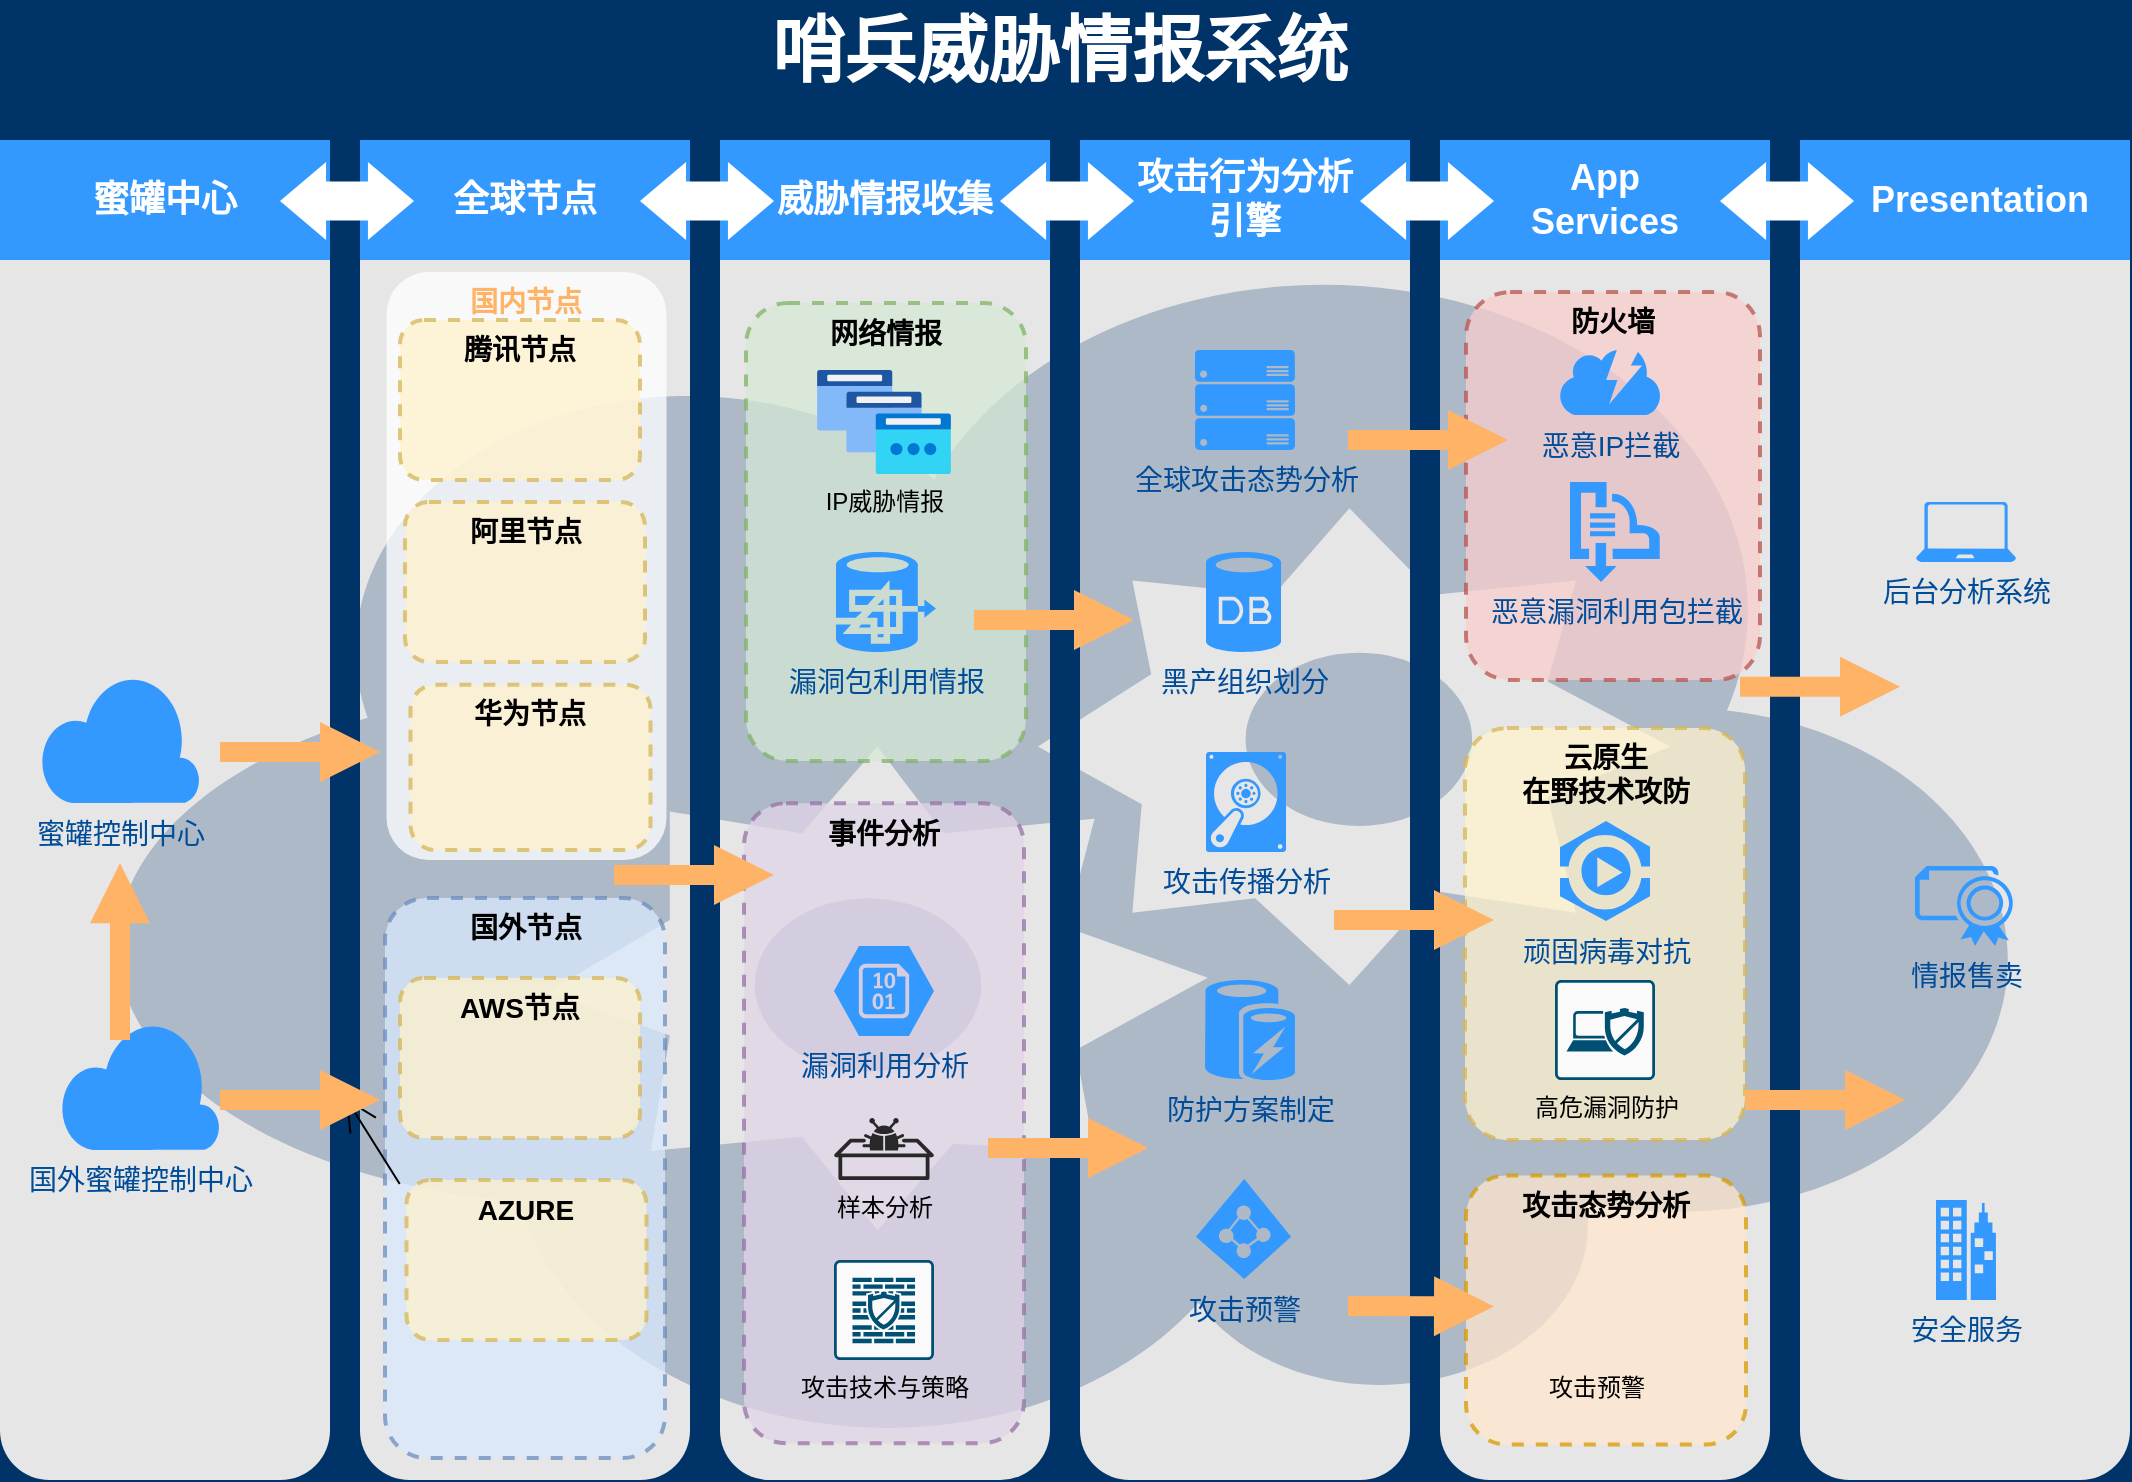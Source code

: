 <mxfile version="15.3.4" type="github">
  <diagram id="6a731a19-8d31-9384-78a2-239565b7b9f0" name="Page-1">
    <mxGraphModel dx="1422" dy="826" grid="1" gridSize="10" guides="1" tooltips="1" connect="1" arrows="1" fold="1" page="1" pageScale="1" pageWidth="1169" pageHeight="827" background="#003469" math="0" shadow="0">
      <root>
        <mxCell id="0" />
        <mxCell id="1" parent="0" />
        <mxCell id="2019" value="" style="rounded=1;whiteSpace=wrap;html=1;dashed=1;strokeColor=none;strokeWidth=2;fillColor=#E6E6E6;fontFamily=Verdana;fontSize=12;fontColor=#00BEF2" parent="1" vertex="1">
          <mxGeometry x="40" y="120" width="165" height="670" as="geometry" />
        </mxCell>
        <mxCell id="2020" value="" style="rounded=1;whiteSpace=wrap;html=1;dashed=1;strokeColor=none;strokeWidth=2;fillColor=#E6E6E6;fontFamily=Verdana;fontSize=12;fontColor=#00BEF2" parent="1" vertex="1">
          <mxGeometry x="220" y="120" width="165" height="670" as="geometry" />
        </mxCell>
        <mxCell id="2021" value="" style="rounded=1;whiteSpace=wrap;html=1;dashed=1;strokeColor=none;strokeWidth=2;fillColor=#E6E6E6;fontFamily=Verdana;fontSize=12;fontColor=#00BEF2" parent="1" vertex="1">
          <mxGeometry x="400" y="120" width="165" height="670" as="geometry" />
        </mxCell>
        <mxCell id="2022" value="" style="rounded=1;whiteSpace=wrap;html=1;dashed=1;strokeColor=none;strokeWidth=2;fillColor=#E6E6E6;fontFamily=Verdana;fontSize=12;fontColor=#00BEF2" parent="1" vertex="1">
          <mxGeometry x="580" y="120" width="165" height="670" as="geometry" />
        </mxCell>
        <mxCell id="2023" value="" style="rounded=1;whiteSpace=wrap;html=1;dashed=1;strokeColor=none;strokeWidth=2;fillColor=#E6E6E6;fontFamily=Verdana;fontSize=12;fontColor=#00BEF2" parent="1" vertex="1">
          <mxGeometry x="760" y="120" width="165" height="670" as="geometry" />
        </mxCell>
        <mxCell id="2024" value="" style="rounded=1;whiteSpace=wrap;html=1;dashed=1;strokeColor=none;strokeWidth=2;fillColor=#E6E6E6;fontFamily=Verdana;fontSize=12;fontColor=#00BEF2" parent="1" vertex="1">
          <mxGeometry x="940" y="120" width="165" height="670" as="geometry" />
        </mxCell>
        <mxCell id="2025" value="蜜罐中心" style="whiteSpace=wrap;html=1;dashed=1;strokeColor=none;strokeWidth=2;fillColor=#3399FF;fontFamily=Helvetica;fontSize=18;fontColor=#FFFFFF;fontStyle=1" parent="1" vertex="1">
          <mxGeometry x="40" y="120" width="165" height="60" as="geometry" />
        </mxCell>
        <mxCell id="2026" value="全球节点" style="whiteSpace=wrap;html=1;dashed=1;strokeColor=none;strokeWidth=2;fillColor=#3399FF;fontFamily=Helvetica;fontSize=18;fontColor=#FFFFFF;fontStyle=1" parent="1" vertex="1">
          <mxGeometry x="220" y="120" width="165" height="60" as="geometry" />
        </mxCell>
        <mxCell id="2027" value="威胁情报收集" style="whiteSpace=wrap;html=1;dashed=1;strokeColor=none;strokeWidth=2;fillColor=#3399FF;fontFamily=Helvetica;fontSize=18;fontColor=#FFFFFF;fontStyle=1" parent="1" vertex="1">
          <mxGeometry x="400" y="120" width="165" height="60" as="geometry" />
        </mxCell>
        <mxCell id="2028" value="攻击行为分析&lt;br&gt;引擎" style="whiteSpace=wrap;html=1;dashed=1;strokeColor=none;strokeWidth=2;fillColor=#3399FF;fontFamily=Helvetica;fontSize=18;fontColor=#FFFFFF;fontStyle=1" parent="1" vertex="1">
          <mxGeometry x="580" y="120" width="165" height="60" as="geometry" />
        </mxCell>
        <mxCell id="2029" value="App&lt;div&gt;Services&lt;/div&gt;" style="whiteSpace=wrap;html=1;dashed=1;strokeColor=none;strokeWidth=2;fillColor=#3399FF;fontFamily=Helvetica;fontSize=18;fontColor=#FFFFFF;fontStyle=1" parent="1" vertex="1">
          <mxGeometry x="760" y="120" width="165" height="60" as="geometry" />
        </mxCell>
        <mxCell id="2030" value="&amp;nbsp; &amp;nbsp;Presentation" style="whiteSpace=wrap;html=1;dashed=1;strokeColor=none;strokeWidth=2;fillColor=#3399FF;fontFamily=Helvetica;fontSize=18;fontColor=#FFFFFF;fontStyle=1" parent="1" vertex="1">
          <mxGeometry x="940" y="120" width="165" height="60" as="geometry" />
        </mxCell>
        <mxCell id="2031" value="" style="shape=mxgraph.arrows.two_way_arrow_horizontal;html=1;verticalLabelPosition=bottom;verticalAlign=top;strokeWidth=2;strokeColor=none;dashed=1;fillColor=#FFFFFF;fontFamily=Verdana;fontSize=12;fontColor=#00BEF2" parent="1" vertex="1">
          <mxGeometry x="180" y="131" width="67" height="39" as="geometry" />
        </mxCell>
        <mxCell id="2032" value="" style="shape=mxgraph.arrows.two_way_arrow_horizontal;html=1;verticalLabelPosition=bottom;verticalAlign=top;strokeWidth=2;strokeColor=none;dashed=1;fillColor=#FFFFFF;fontFamily=Verdana;fontSize=12;fontColor=#00BEF2" parent="1" vertex="1">
          <mxGeometry x="360" y="131" width="67" height="39" as="geometry" />
        </mxCell>
        <mxCell id="2033" value="" style="shape=mxgraph.arrows.two_way_arrow_horizontal;html=1;verticalLabelPosition=bottom;verticalAlign=top;strokeWidth=2;strokeColor=none;dashed=1;fillColor=#FFFFFF;fontFamily=Verdana;fontSize=12;fontColor=#00BEF2" parent="1" vertex="1">
          <mxGeometry x="540" y="131" width="67" height="39" as="geometry" />
        </mxCell>
        <mxCell id="2034" value="" style="shape=mxgraph.arrows.two_way_arrow_horizontal;html=1;verticalLabelPosition=bottom;verticalAlign=top;strokeWidth=2;strokeColor=none;dashed=1;fillColor=#FFFFFF;fontFamily=Verdana;fontSize=12;fontColor=#00BEF2" parent="1" vertex="1">
          <mxGeometry x="720" y="131" width="67" height="39" as="geometry" />
        </mxCell>
        <mxCell id="2035" value="" style="shape=mxgraph.arrows.two_way_arrow_horizontal;html=1;verticalLabelPosition=bottom;verticalAlign=top;strokeWidth=2;strokeColor=none;dashed=1;fillColor=#FFFFFF;fontFamily=Verdana;fontSize=12;fontColor=#00BEF2" parent="1" vertex="1">
          <mxGeometry x="900" y="131" width="67" height="39" as="geometry" />
        </mxCell>
        <mxCell id="2036" value="" style="verticalLabelPosition=bottom;html=1;verticalAlign=top;strokeColor=none;fillColor=#003366;shape=mxgraph.azure.cloud_service;dashed=1;fontFamily=Helvetica;fontSize=18;fontColor=#FFFFFF;opacity=25" parent="1" vertex="1">
          <mxGeometry x="85" y="172.25" width="970" height="600" as="geometry" />
        </mxCell>
        <mxCell id="2047" value="哨兵威胁情报系统" style="text;html=1;strokeColor=none;fillColor=none;align=center;verticalAlign=middle;whiteSpace=wrap;overflow=hidden;dashed=1;fontSize=36;fontColor=#FFFFFF;fontFamily=Helvetica;fontStyle=1" parent="1" vertex="1">
          <mxGeometry x="40" y="50" width="1060" height="50" as="geometry" />
        </mxCell>
        <mxCell id="2048" value="国内节点" style="rounded=1;whiteSpace=wrap;html=1;dashed=1;strokeColor=none;strokeWidth=2;fillColor=#FFFFFF;fontFamily=Helvetica;fontSize=14;fontColor=#FFB366;opacity=75;verticalAlign=top;fontStyle=1" parent="1" vertex="1">
          <mxGeometry x="233.25" y="186" width="140" height="294" as="geometry" />
        </mxCell>
        <mxCell id="2049" value="事件分析" style="rounded=1;whiteSpace=wrap;html=1;dashed=1;strokeColor=#9673a6;strokeWidth=2;fillColor=#e1d5e7;fontFamily=Helvetica;fontSize=14;opacity=75;verticalAlign=top;fontStyle=1" parent="1" vertex="1">
          <mxGeometry x="412" y="451.62" width="140" height="320" as="geometry" />
        </mxCell>
        <mxCell id="2054" value="漏洞利用分析" style="verticalLabelPosition=bottom;html=1;verticalAlign=top;strokeColor=none;fillColor=#3399FF;shape=mxgraph.azure.storage_blob;dashed=1;fontFamily=Helvetica;fontSize=14;fontColor=#004C99" parent="1" vertex="1">
          <mxGeometry x="457" y="523" width="50" height="45" as="geometry" />
        </mxCell>
        <mxCell id="2055" value="国外节点" style="rounded=1;whiteSpace=wrap;html=1;dashed=1;strokeColor=#6c8ebf;strokeWidth=2;fillColor=#dae8fc;fontFamily=Helvetica;fontSize=14;opacity=75;verticalAlign=top;fontStyle=1" parent="1" vertex="1">
          <mxGeometry x="232.5" y="499" width="140" height="280" as="geometry" />
        </mxCell>
        <mxCell id="2056" value="全球攻击态势分析" style="verticalLabelPosition=bottom;html=1;verticalAlign=top;strokeColor=none;fillColor=#3399FF;shape=mxgraph.azure.server_rack;dashed=1;fontFamily=Helvetica;fontSize=14;fontColor=#004C99" parent="1" vertex="1">
          <mxGeometry x="637.5" y="225" width="50" height="50" as="geometry" />
        </mxCell>
        <mxCell id="2057" value="黑产组织划分" style="verticalLabelPosition=bottom;html=1;verticalAlign=top;strokeColor=none;fillColor=#3399FF;shape=mxgraph.azure.database;dashed=1;fontFamily=Helvetica;fontSize=14;fontColor=#004C99" parent="1" vertex="1">
          <mxGeometry x="643" y="326" width="37.5" height="50" as="geometry" />
        </mxCell>
        <mxCell id="2058" value="攻击传播分析" style="verticalLabelPosition=bottom;html=1;verticalAlign=top;strokeColor=none;fillColor=#3399FF;shape=mxgraph.azure.vhd;dashed=1;fontFamily=Helvetica;fontSize=14;fontColor=#004C99" parent="1" vertex="1">
          <mxGeometry x="643" y="426" width="40" height="50" as="geometry" />
        </mxCell>
        <mxCell id="2059" value="&lt;font color=&quot;#000000&quot;&gt;防火墙&lt;/font&gt;" style="rounded=1;whiteSpace=wrap;html=1;dashed=1;strokeColor=#b85450;strokeWidth=2;fillColor=#f8cecc;fontFamily=Helvetica;fontSize=14;opacity=75;verticalAlign=top;fontStyle=1" parent="1" vertex="1">
          <mxGeometry x="773" y="196" width="147" height="194" as="geometry" />
        </mxCell>
        <mxCell id="2060" value="攻击预警" style="verticalLabelPosition=bottom;html=1;verticalAlign=top;strokeColor=none;fillColor=#3399FF;shape=mxgraph.azure.azure_active_directory;dashed=1;fontFamily=Helvetica;fontSize=14;fontColor=#004C99" parent="1" vertex="1">
          <mxGeometry x="638" y="639.5" width="47.5" height="50" as="geometry" />
        </mxCell>
        <mxCell id="2061" value="腾讯节点" style="rounded=1;whiteSpace=wrap;html=1;dashed=1;strokeColor=#d6b656;strokeWidth=2;fillColor=#fff2cc;fontFamily=Helvetica;fontSize=14;opacity=75;verticalAlign=top;fontStyle=1" parent="1" vertex="1">
          <mxGeometry x="240" y="210" width="120" height="80" as="geometry" />
        </mxCell>
        <mxCell id="2062" value="防护方案制定" style="verticalLabelPosition=bottom;html=1;verticalAlign=top;strokeColor=none;fillColor=#3399FF;shape=mxgraph.azure.azure_cache;dashed=1;fontFamily=Helvetica;fontSize=14;fontColor=#004C99" parent="1" vertex="1">
          <mxGeometry x="642.5" y="540" width="45" height="50" as="geometry" />
        </mxCell>
        <mxCell id="2063" value="恶意IP拦截" style="verticalLabelPosition=bottom;html=1;verticalAlign=top;strokeColor=none;fillColor=#3399FF;shape=mxgraph.azure.content_delivery_network;dashed=1;fontFamily=Helvetica;fontSize=14;fontColor=#004C99" parent="1" vertex="1">
          <mxGeometry x="820" y="225" width="50" height="32.5" as="geometry" />
        </mxCell>
        <mxCell id="2064" value="&lt;font color=&quot;#000000&quot;&gt;云原生&lt;br&gt;在野技术攻防&lt;/font&gt;" style="rounded=1;whiteSpace=wrap;html=1;dashed=1;strokeColor=#d6b656;strokeWidth=2;fillColor=#fff2cc;fontFamily=Helvetica;fontSize=14;opacity=75;verticalAlign=top;fontStyle=1" parent="1" vertex="1">
          <mxGeometry x="772.5" y="414" width="140" height="206" as="geometry" />
        </mxCell>
        <mxCell id="2066" value="恶意漏洞利用包拦截" style="verticalLabelPosition=bottom;html=1;verticalAlign=top;strokeColor=none;fillColor=#3399FF;shape=mxgraph.azure.service_bus;dashed=1;fontFamily=Helvetica;fontSize=14;fontColor=#004C99" parent="1" vertex="1">
          <mxGeometry x="825" y="291" width="45" height="50" as="geometry" />
        </mxCell>
        <mxCell id="2067" value="顽固病毒对抗" style="verticalLabelPosition=bottom;html=1;verticalAlign=top;strokeColor=none;fillColor=#3399FF;shape=mxgraph.azure.media_service;dashed=1;fontFamily=Helvetica;fontSize=14;fontColor=#004C99" parent="1" vertex="1">
          <mxGeometry x="820" y="460.5" width="45" height="50" as="geometry" />
        </mxCell>
        <mxCell id="2069" value="蜜罐控制中心" style="verticalLabelPosition=bottom;html=1;verticalAlign=top;strokeColor=none;fillColor=#3399FF;shape=mxgraph.azure.cloud;dashed=1;fontSize=14;fontColor=#004C99" parent="1" vertex="1">
          <mxGeometry x="60" y="386.37" width="80" height="65.25" as="geometry" />
        </mxCell>
        <mxCell id="2071" value="后台分析系统" style="verticalLabelPosition=bottom;html=1;verticalAlign=top;strokeColor=none;fillColor=#3399FF;shape=mxgraph.azure.laptop;dashed=1;fontFamily=Helvetica;fontSize=14;fontColor=#004C99" parent="1" vertex="1">
          <mxGeometry x="998" y="301" width="50" height="30" as="geometry" />
        </mxCell>
        <mxCell id="2072" value="情报售卖" style="verticalLabelPosition=bottom;html=1;verticalAlign=top;strokeColor=none;fillColor=#3399FF;shape=mxgraph.azure.certificate;dashed=1;fontFamily=Helvetica;fontSize=14;fontColor=#004C99" parent="1" vertex="1">
          <mxGeometry x="997.5" y="483" width="50" height="40" as="geometry" />
        </mxCell>
        <mxCell id="2073" value="安全服务" style="verticalLabelPosition=bottom;html=1;verticalAlign=top;strokeColor=none;fillColor=#3399FF;shape=mxgraph.azure.enterprise;dashed=1;fontFamily=Helvetica;fontSize=14;fontColor=#004C99" parent="1" vertex="1">
          <mxGeometry x="1008" y="650" width="30" height="50" as="geometry" />
        </mxCell>
        <mxCell id="2078" value="" style="arrow;html=1;endArrow=block;endFill=1;strokeColor=none;strokeWidth=4;fontFamily=Helvetica;fontSize=36;fontColor=#FFB366;fillColor=#FFB366;" parent="1" edge="1">
          <mxGeometry width="100" height="100" relative="1" as="geometry">
            <mxPoint x="707" y="510" as="sourcePoint" />
            <mxPoint x="787" y="510" as="targetPoint" />
          </mxGeometry>
        </mxCell>
        <mxCell id="2079" value="" style="arrow;html=1;endArrow=block;endFill=1;strokeColor=none;strokeWidth=4;fontFamily=Helvetica;fontSize=36;fontColor=#FFB366;fillColor=#FFB366;" parent="1" edge="1">
          <mxGeometry width="100" height="100" relative="1" as="geometry">
            <mxPoint x="714" y="270" as="sourcePoint" />
            <mxPoint x="794" y="270" as="targetPoint" />
          </mxGeometry>
        </mxCell>
        <mxCell id="2080" value="" style="arrow;html=1;endArrow=block;endFill=1;strokeColor=none;strokeWidth=4;fontFamily=Helvetica;fontSize=36;fontColor=#FFB366;fillColor=#FFB366;" parent="1" edge="1">
          <mxGeometry width="100" height="100" relative="1" as="geometry">
            <mxPoint x="910" y="393.38" as="sourcePoint" />
            <mxPoint x="990" y="393.38" as="targetPoint" />
          </mxGeometry>
        </mxCell>
        <mxCell id="2083" value="" style="arrow;html=1;endArrow=block;endFill=1;strokeColor=none;strokeWidth=4;fontFamily=Helvetica;fontSize=36;fontColor=#FFB366;fillColor=#FFB366;" parent="1" edge="1">
          <mxGeometry width="100" height="100" relative="1" as="geometry">
            <mxPoint x="534" y="624" as="sourcePoint" />
            <mxPoint x="614" y="624" as="targetPoint" />
          </mxGeometry>
        </mxCell>
        <mxCell id="2084" value="" style="arrow;html=1;endArrow=block;endFill=1;strokeColor=none;strokeWidth=4;fontFamily=Helvetica;fontSize=36;fontColor=#FFB366;fillColor=#FFB366;" parent="1" edge="1">
          <mxGeometry width="100" height="100" relative="1" as="geometry">
            <mxPoint x="347" y="487.5" as="sourcePoint" />
            <mxPoint x="427" y="487.5" as="targetPoint" />
          </mxGeometry>
        </mxCell>
        <mxCell id="2085" value="" style="arrow;html=1;endArrow=block;endFill=1;strokeColor=none;strokeWidth=4;fontFamily=Helvetica;fontSize=36;fontColor=#FFB366;fillColor=#FFB366;" parent="1" edge="1">
          <mxGeometry width="100" height="100" relative="1" as="geometry">
            <mxPoint x="150" y="426" as="sourcePoint" />
            <mxPoint x="230" y="426" as="targetPoint" />
          </mxGeometry>
        </mxCell>
        <mxCell id="4fIMKW8eh3_Yd_Rxw1QY-2092" value="" style="shape=image;html=1;verticalAlign=top;verticalLabelPosition=bottom;labelBackgroundColor=#ffffff;imageAspect=0;aspect=fixed;image=https://cdn3.iconfinder.com/data/icons/christmas-and-chocolate/700/25-128.png;hachureGap=4;pointerEvents=0;" vertex="1" parent="1">
          <mxGeometry x="230" y="221" width="80" height="80" as="geometry" />
        </mxCell>
        <mxCell id="4fIMKW8eh3_Yd_Rxw1QY-2091" value="" style="shape=image;html=1;verticalAlign=top;verticalLabelPosition=bottom;labelBackgroundColor=#ffffff;imageAspect=0;aspect=fixed;image=https://cdn3.iconfinder.com/data/icons/christmas-and-chocolate/700/25-128.png;hachureGap=4;pointerEvents=0;" vertex="1" parent="1">
          <mxGeometry x="290" y="228" width="70" height="70" as="geometry" />
        </mxCell>
        <mxCell id="4fIMKW8eh3_Yd_Rxw1QY-2094" value="阿里节点" style="rounded=1;whiteSpace=wrap;html=1;dashed=1;strokeColor=#d6b656;strokeWidth=2;fillColor=#fff2cc;fontFamily=Helvetica;fontSize=14;opacity=75;verticalAlign=top;fontStyle=1;" vertex="1" parent="1">
          <mxGeometry x="242.5" y="301" width="120" height="80" as="geometry" />
        </mxCell>
        <mxCell id="4fIMKW8eh3_Yd_Rxw1QY-2089" value="" style="shape=image;html=1;verticalAlign=top;verticalLabelPosition=bottom;labelBackgroundColor=#ffffff;imageAspect=0;aspect=fixed;image=https://cdn3.iconfinder.com/data/icons/christmas-and-chocolate/700/25-128.png;hachureGap=4;pointerEvents=0;imageBackground=none;" vertex="1" parent="1">
          <mxGeometry x="230" y="313.38" width="80" height="80" as="geometry" />
        </mxCell>
        <mxCell id="4fIMKW8eh3_Yd_Rxw1QY-2095" value="华为节点" style="rounded=1;whiteSpace=wrap;html=1;dashed=1;strokeColor=#d6b656;strokeWidth=2;fillColor=#fff2cc;fontFamily=Helvetica;fontSize=14;opacity=75;verticalAlign=top;fontStyle=1;" vertex="1" parent="1">
          <mxGeometry x="245.25" y="392.38" width="120" height="82.62" as="geometry" />
        </mxCell>
        <mxCell id="4fIMKW8eh3_Yd_Rxw1QY-2090" value="" style="shape=image;html=1;verticalAlign=top;verticalLabelPosition=bottom;labelBackgroundColor=#ffffff;imageAspect=0;aspect=fixed;image=https://cdn3.iconfinder.com/data/icons/christmas-and-chocolate/700/25-128.png;hachureGap=4;pointerEvents=0;" vertex="1" parent="1">
          <mxGeometry x="290" y="316" width="80" height="80" as="geometry" />
        </mxCell>
        <mxCell id="4fIMKW8eh3_Yd_Rxw1QY-2087" value="" style="shape=image;html=1;verticalAlign=top;verticalLabelPosition=bottom;labelBackgroundColor=#ffffff;imageAspect=0;aspect=fixed;image=https://cdn3.iconfinder.com/data/icons/christmas-and-chocolate/700/25-128.png;hachureGap=4;pointerEvents=0;" vertex="1" parent="1">
          <mxGeometry x="293.25" y="399" width="80" height="80" as="geometry" />
        </mxCell>
        <mxCell id="4fIMKW8eh3_Yd_Rxw1QY-2088" value="" style="shape=image;html=1;verticalAlign=top;verticalLabelPosition=bottom;labelBackgroundColor=#ffffff;imageAspect=0;aspect=fixed;image=https://cdn3.iconfinder.com/data/icons/christmas-and-chocolate/700/25-128.png;hachureGap=4;pointerEvents=0;" vertex="1" parent="1">
          <mxGeometry x="233.25" y="399" width="80" height="80" as="geometry" />
        </mxCell>
        <mxCell id="4fIMKW8eh3_Yd_Rxw1QY-2096" value="AWS节点" style="rounded=1;whiteSpace=wrap;html=1;dashed=1;strokeColor=#d6b656;strokeWidth=2;fillColor=#fff2cc;fontFamily=Helvetica;fontSize=14;opacity=75;verticalAlign=top;fontStyle=1" vertex="1" parent="1">
          <mxGeometry x="240" y="539" width="120" height="80" as="geometry" />
        </mxCell>
        <mxCell id="4fIMKW8eh3_Yd_Rxw1QY-2097" value="" style="shape=image;html=1;verticalAlign=top;verticalLabelPosition=bottom;labelBackgroundColor=#ffffff;imageAspect=0;aspect=fixed;image=https://cdn3.iconfinder.com/data/icons/christmas-and-chocolate/700/25-128.png;hachureGap=4;pointerEvents=0;" vertex="1" parent="1">
          <mxGeometry x="280" y="550" width="80" height="80" as="geometry" />
        </mxCell>
        <mxCell id="4fIMKW8eh3_Yd_Rxw1QY-2098" value="" style="shape=image;html=1;verticalAlign=top;verticalLabelPosition=bottom;labelBackgroundColor=#ffffff;imageAspect=0;aspect=fixed;image=https://cdn3.iconfinder.com/data/icons/christmas-and-chocolate/700/25-128.png;hachureGap=4;pointerEvents=0;" vertex="1" parent="1">
          <mxGeometry x="232.5" y="555" width="70" height="70" as="geometry" />
        </mxCell>
        <mxCell id="4fIMKW8eh3_Yd_Rxw1QY-2099" value="AZURE" style="rounded=1;whiteSpace=wrap;html=1;dashed=1;strokeColor=#d6b656;strokeWidth=2;fillColor=#fff2cc;fontFamily=Helvetica;fontSize=14;opacity=75;verticalAlign=top;fontStyle=1" vertex="1" parent="1">
          <mxGeometry x="243.25" y="640" width="120" height="80" as="geometry" />
        </mxCell>
        <mxCell id="4fIMKW8eh3_Yd_Rxw1QY-2103" value="" style="edgeStyle=none;curved=1;rounded=0;orthogonalLoop=1;jettySize=auto;html=1;endArrow=open;startSize=14;endSize=14;sourcePerimeterSpacing=8;targetPerimeterSpacing=8;" edge="1" parent="1" source="4fIMKW8eh3_Yd_Rxw1QY-2100" target="2019">
          <mxGeometry relative="1" as="geometry" />
        </mxCell>
        <mxCell id="4fIMKW8eh3_Yd_Rxw1QY-2100" value="" style="shape=image;html=1;verticalAlign=top;verticalLabelPosition=bottom;labelBackgroundColor=#ffffff;imageAspect=0;aspect=fixed;image=https://cdn3.iconfinder.com/data/icons/christmas-and-chocolate/700/25-128.png;hachureGap=4;pointerEvents=0;" vertex="1" parent="1">
          <mxGeometry x="230" y="650" width="80" height="80" as="geometry" />
        </mxCell>
        <mxCell id="4fIMKW8eh3_Yd_Rxw1QY-2101" value="" style="shape=image;html=1;verticalAlign=top;verticalLabelPosition=bottom;labelBackgroundColor=#ffffff;imageAspect=0;aspect=fixed;image=https://cdn3.iconfinder.com/data/icons/christmas-and-chocolate/700/25-128.png;hachureGap=4;pointerEvents=0;" vertex="1" parent="1">
          <mxGeometry x="290" y="657" width="70" height="70" as="geometry" />
        </mxCell>
        <mxCell id="4fIMKW8eh3_Yd_Rxw1QY-2102" value="网络情报" style="rounded=1;whiteSpace=wrap;html=1;dashed=1;strokeColor=#82b366;strokeWidth=2;fillColor=#d5e8d4;fontFamily=Helvetica;fontSize=14;opacity=75;verticalAlign=top;fontStyle=1" vertex="1" parent="1">
          <mxGeometry x="413" y="201.5" width="140" height="229" as="geometry" />
        </mxCell>
        <mxCell id="4fIMKW8eh3_Yd_Rxw1QY-2104" value="国外蜜罐控制中心" style="verticalLabelPosition=bottom;html=1;verticalAlign=top;strokeColor=none;fillColor=#3399FF;shape=mxgraph.azure.cloud;dashed=1;fontSize=14;fontColor=#004C99" vertex="1" parent="1">
          <mxGeometry x="70" y="559.75" width="80" height="65.25" as="geometry" />
        </mxCell>
        <mxCell id="4fIMKW8eh3_Yd_Rxw1QY-2105" value="" style="arrow;html=1;endArrow=block;endFill=1;strokeColor=none;strokeWidth=4;fontFamily=Helvetica;fontSize=36;fontColor=#FFB366;fillColor=#FFB366;" edge="1" parent="1">
          <mxGeometry width="100" height="100" relative="1" as="geometry">
            <mxPoint x="150" y="600" as="sourcePoint" />
            <mxPoint x="230" y="600" as="targetPoint" />
          </mxGeometry>
        </mxCell>
        <mxCell id="4fIMKW8eh3_Yd_Rxw1QY-2106" value="" style="arrow;html=1;endArrow=block;endFill=1;strokeColor=none;strokeWidth=4;fontFamily=Helvetica;fontSize=36;fontColor=#FFB366;fillColor=#FFB366;" edge="1" parent="1">
          <mxGeometry width="100" height="100" relative="1" as="geometry">
            <mxPoint x="100" y="570" as="sourcePoint" />
            <mxPoint x="100" y="481.62" as="targetPoint" />
            <Array as="points">
              <mxPoint x="100" y="550" />
              <mxPoint x="100" y="570" />
            </Array>
          </mxGeometry>
        </mxCell>
        <mxCell id="2051" value="漏洞包利用情报" style="verticalLabelPosition=bottom;html=1;verticalAlign=top;strokeColor=none;fillColor=#3399FF;shape=mxgraph.azure.hdinsight;dashed=1;fontSize=14;fontColor=#004C99" parent="1" vertex="1">
          <mxGeometry x="458" y="326" width="50" height="50" as="geometry" />
        </mxCell>
        <mxCell id="4fIMKW8eh3_Yd_Rxw1QY-2107" value="IP威胁情报" style="aspect=fixed;html=1;points=[];align=center;image;fontSize=12;image=img/lib/azure2/networking/IP_Groups.svg;hachureGap=4;pointerEvents=0;fillColor=default;gradientColor=none;labelBackgroundColor=none;" vertex="1" parent="1">
          <mxGeometry x="448.5" y="235" width="67" height="52" as="geometry" />
        </mxCell>
        <mxCell id="4fIMKW8eh3_Yd_Rxw1QY-2110" value="攻击技术与策略" style="sketch=0;points=[[0.015,0.015,0],[0.985,0.015,0],[0.985,0.985,0],[0.015,0.985,0],[0.25,0,0],[0.5,0,0],[0.75,0,0],[1,0.25,0],[1,0.5,0],[1,0.75,0],[0.75,1,0],[0.5,1,0],[0.25,1,0],[0,0.75,0],[0,0.5,0],[0,0.25,0]];verticalLabelPosition=bottom;html=1;verticalAlign=top;aspect=fixed;align=center;pointerEvents=1;shape=mxgraph.cisco19.rect;prIcon=anti_malware2;fillColor=#FAFAFA;strokeColor=#005073;hachureGap=4;labelBackgroundColor=none;" vertex="1" parent="1">
          <mxGeometry x="457" y="680" width="50" height="50" as="geometry" />
        </mxCell>
        <mxCell id="4fIMKW8eh3_Yd_Rxw1QY-2111" value="样本分析" style="verticalLabelPosition=bottom;sketch=0;html=1;fillColor=#282828;strokeColor=none;verticalAlign=top;pointerEvents=1;align=center;shape=mxgraph.cisco_safe.security_icons.malware_sandbox;hachureGap=4;labelBackgroundColor=none;" vertex="1" parent="1">
          <mxGeometry x="457" y="609" width="50" height="31" as="geometry" />
        </mxCell>
        <mxCell id="2077" value="" style="arrow;html=1;endArrow=block;endFill=1;strokeColor=none;strokeWidth=4;fontFamily=Helvetica;fontSize=36;fontColor=#FFB366;fillColor=#FFB366;" parent="1" edge="1">
          <mxGeometry width="100" height="100" relative="1" as="geometry">
            <mxPoint x="527" y="360" as="sourcePoint" />
            <mxPoint x="607" y="360" as="targetPoint" />
          </mxGeometry>
        </mxCell>
        <mxCell id="4fIMKW8eh3_Yd_Rxw1QY-2112" value="攻击态势分析" style="rounded=1;whiteSpace=wrap;html=1;dashed=1;strokeColor=#d79b00;strokeWidth=2;fillColor=#ffe6cc;fontFamily=Helvetica;fontSize=14;opacity=75;verticalAlign=top;fontStyle=1" vertex="1" parent="1">
          <mxGeometry x="773" y="637.75" width="140" height="134.5" as="geometry" />
        </mxCell>
        <mxCell id="4fIMKW8eh3_Yd_Rxw1QY-2113" value="高危漏洞防护" style="sketch=0;points=[[0.015,0.015,0],[0.985,0.015,0],[0.985,0.985,0],[0.015,0.985,0],[0.25,0,0],[0.5,0,0],[0.75,0,0],[1,0.25,0],[1,0.5,0],[1,0.75,0],[0.75,1,0],[0.5,1,0],[0.25,1,0],[0,0.75,0],[0,0.5,0],[0,0.25,0]];verticalLabelPosition=bottom;html=1;verticalAlign=top;aspect=fixed;align=center;pointerEvents=1;shape=mxgraph.cisco19.rect;prIcon=anti_malware;fillColor=#FAFAFA;strokeColor=#005073;hachureGap=4;labelBackgroundColor=none;" vertex="1" parent="1">
          <mxGeometry x="817.5" y="540" width="50" height="50" as="geometry" />
        </mxCell>
        <mxCell id="2081" value="" style="arrow;html=1;endArrow=block;endFill=1;strokeColor=none;strokeWidth=4;fontFamily=Helvetica;fontSize=36;fontColor=#FFB366;fillColor=#FFB366;" parent="1" edge="1">
          <mxGeometry width="100" height="100" relative="1" as="geometry">
            <mxPoint x="912.5" y="600" as="sourcePoint" />
            <mxPoint x="992.5" y="600" as="targetPoint" />
          </mxGeometry>
        </mxCell>
        <mxCell id="4fIMKW8eh3_Yd_Rxw1QY-2114" value="攻击预警" style="shape=image;html=1;verticalAlign=top;verticalLabelPosition=bottom;labelBackgroundColor=none;imageAspect=0;aspect=fixed;image=https://cdn2.iconfinder.com/data/icons/ios-14-custom-application/62/application-13-128.png;hachureGap=4;pointerEvents=0;fillColor=default;gradientColor=none;" vertex="1" parent="1">
          <mxGeometry x="808" y="670.5" width="59.5" height="59.5" as="geometry" />
        </mxCell>
        <mxCell id="2082" value="" style="arrow;html=1;endArrow=block;endFill=1;strokeColor=none;strokeWidth=4;fontFamily=Helvetica;fontSize=36;fontColor=#FFB366;fillColor=#FFB366;" parent="1" edge="1">
          <mxGeometry width="100" height="100" relative="1" as="geometry">
            <mxPoint x="714" y="703" as="sourcePoint" />
            <mxPoint x="787" y="703.25" as="targetPoint" />
          </mxGeometry>
        </mxCell>
      </root>
    </mxGraphModel>
  </diagram>
</mxfile>
